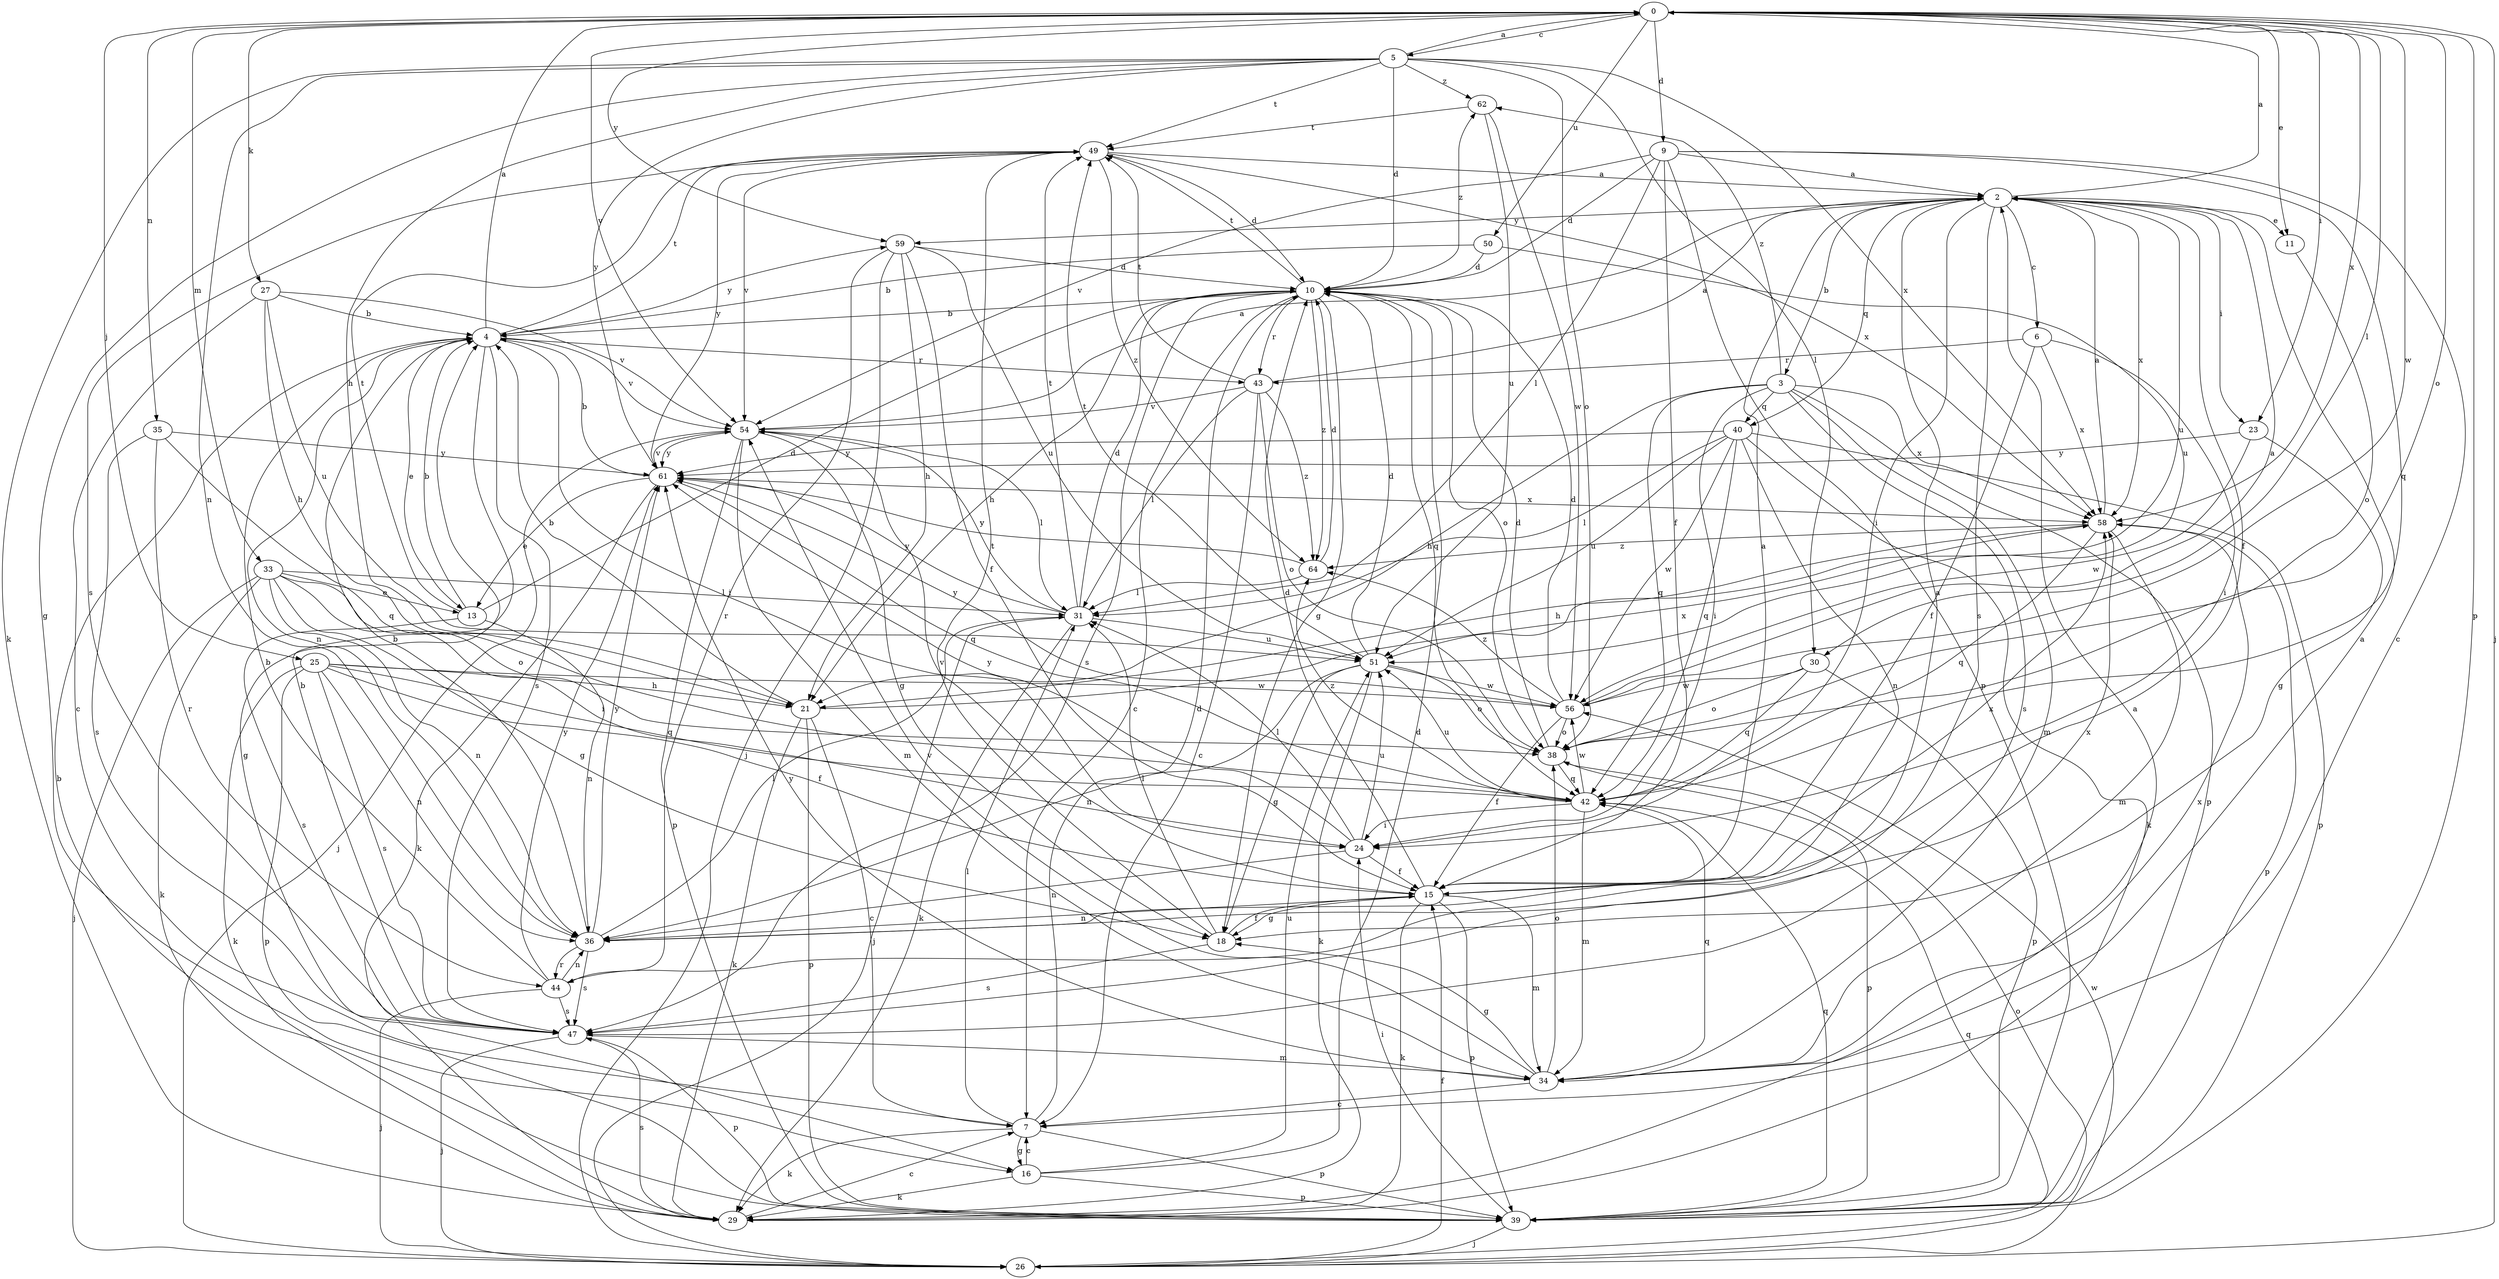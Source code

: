 strict digraph  {
0;
2;
3;
4;
5;
6;
7;
9;
10;
11;
13;
15;
16;
18;
21;
23;
24;
25;
26;
27;
29;
30;
31;
33;
34;
35;
36;
38;
39;
40;
42;
43;
44;
47;
49;
50;
51;
54;
56;
58;
59;
61;
62;
64;
0 -> 5  [label=c];
0 -> 9  [label=d];
0 -> 11  [label=e];
0 -> 23  [label=i];
0 -> 25  [label=j];
0 -> 26  [label=j];
0 -> 27  [label=k];
0 -> 30  [label=l];
0 -> 33  [label=m];
0 -> 35  [label=n];
0 -> 38  [label=o];
0 -> 39  [label=p];
0 -> 50  [label=u];
0 -> 54  [label=v];
0 -> 56  [label=w];
0 -> 58  [label=x];
0 -> 59  [label=y];
2 -> 0  [label=a];
2 -> 3  [label=b];
2 -> 6  [label=c];
2 -> 11  [label=e];
2 -> 15  [label=f];
2 -> 23  [label=i];
2 -> 24  [label=i];
2 -> 40  [label=q];
2 -> 47  [label=s];
2 -> 51  [label=u];
2 -> 58  [label=x];
2 -> 59  [label=y];
3 -> 21  [label=h];
3 -> 24  [label=i];
3 -> 34  [label=m];
3 -> 39  [label=p];
3 -> 40  [label=q];
3 -> 42  [label=q];
3 -> 47  [label=s];
3 -> 58  [label=x];
3 -> 62  [label=z];
4 -> 0  [label=a];
4 -> 13  [label=e];
4 -> 16  [label=g];
4 -> 24  [label=i];
4 -> 36  [label=n];
4 -> 43  [label=r];
4 -> 47  [label=s];
4 -> 49  [label=t];
4 -> 54  [label=v];
4 -> 59  [label=y];
5 -> 0  [label=a];
5 -> 10  [label=d];
5 -> 16  [label=g];
5 -> 21  [label=h];
5 -> 29  [label=k];
5 -> 30  [label=l];
5 -> 36  [label=n];
5 -> 38  [label=o];
5 -> 49  [label=t];
5 -> 58  [label=x];
5 -> 61  [label=y];
5 -> 62  [label=z];
6 -> 15  [label=f];
6 -> 24  [label=i];
6 -> 43  [label=r];
6 -> 58  [label=x];
7 -> 10  [label=d];
7 -> 16  [label=g];
7 -> 29  [label=k];
7 -> 31  [label=l];
7 -> 39  [label=p];
9 -> 2  [label=a];
9 -> 7  [label=c];
9 -> 10  [label=d];
9 -> 15  [label=f];
9 -> 31  [label=l];
9 -> 39  [label=p];
9 -> 42  [label=q];
9 -> 54  [label=v];
10 -> 4  [label=b];
10 -> 7  [label=c];
10 -> 18  [label=g];
10 -> 21  [label=h];
10 -> 38  [label=o];
10 -> 42  [label=q];
10 -> 43  [label=r];
10 -> 47  [label=s];
10 -> 49  [label=t];
10 -> 62  [label=z];
10 -> 64  [label=z];
11 -> 38  [label=o];
13 -> 4  [label=b];
13 -> 10  [label=d];
13 -> 36  [label=n];
13 -> 47  [label=s];
13 -> 49  [label=t];
15 -> 2  [label=a];
15 -> 10  [label=d];
15 -> 18  [label=g];
15 -> 29  [label=k];
15 -> 34  [label=m];
15 -> 36  [label=n];
15 -> 39  [label=p];
15 -> 54  [label=v];
15 -> 58  [label=x];
16 -> 7  [label=c];
16 -> 10  [label=d];
16 -> 29  [label=k];
16 -> 39  [label=p];
16 -> 51  [label=u];
18 -> 15  [label=f];
18 -> 31  [label=l];
18 -> 47  [label=s];
18 -> 49  [label=t];
21 -> 4  [label=b];
21 -> 7  [label=c];
21 -> 29  [label=k];
21 -> 39  [label=p];
21 -> 58  [label=x];
23 -> 18  [label=g];
23 -> 56  [label=w];
23 -> 61  [label=y];
24 -> 15  [label=f];
24 -> 31  [label=l];
24 -> 36  [label=n];
24 -> 51  [label=u];
24 -> 61  [label=y];
25 -> 15  [label=f];
25 -> 21  [label=h];
25 -> 29  [label=k];
25 -> 36  [label=n];
25 -> 39  [label=p];
25 -> 42  [label=q];
25 -> 47  [label=s];
25 -> 56  [label=w];
26 -> 15  [label=f];
26 -> 38  [label=o];
26 -> 42  [label=q];
26 -> 56  [label=w];
27 -> 4  [label=b];
27 -> 7  [label=c];
27 -> 21  [label=h];
27 -> 51  [label=u];
27 -> 54  [label=v];
29 -> 2  [label=a];
29 -> 7  [label=c];
29 -> 47  [label=s];
30 -> 38  [label=o];
30 -> 39  [label=p];
30 -> 42  [label=q];
30 -> 56  [label=w];
31 -> 10  [label=d];
31 -> 26  [label=j];
31 -> 29  [label=k];
31 -> 49  [label=t];
31 -> 51  [label=u];
31 -> 54  [label=v];
31 -> 61  [label=y];
33 -> 13  [label=e];
33 -> 18  [label=g];
33 -> 24  [label=i];
33 -> 26  [label=j];
33 -> 29  [label=k];
33 -> 31  [label=l];
33 -> 36  [label=n];
33 -> 38  [label=o];
34 -> 2  [label=a];
34 -> 7  [label=c];
34 -> 18  [label=g];
34 -> 38  [label=o];
34 -> 42  [label=q];
34 -> 54  [label=v];
34 -> 58  [label=x];
34 -> 61  [label=y];
35 -> 42  [label=q];
35 -> 44  [label=r];
35 -> 47  [label=s];
35 -> 61  [label=y];
36 -> 4  [label=b];
36 -> 31  [label=l];
36 -> 44  [label=r];
36 -> 47  [label=s];
36 -> 58  [label=x];
36 -> 61  [label=y];
38 -> 10  [label=d];
38 -> 39  [label=p];
38 -> 42  [label=q];
39 -> 4  [label=b];
39 -> 24  [label=i];
39 -> 26  [label=j];
39 -> 42  [label=q];
40 -> 29  [label=k];
40 -> 31  [label=l];
40 -> 36  [label=n];
40 -> 39  [label=p];
40 -> 42  [label=q];
40 -> 51  [label=u];
40 -> 56  [label=w];
40 -> 61  [label=y];
42 -> 24  [label=i];
42 -> 34  [label=m];
42 -> 51  [label=u];
42 -> 56  [label=w];
42 -> 64  [label=z];
43 -> 2  [label=a];
43 -> 7  [label=c];
43 -> 31  [label=l];
43 -> 38  [label=o];
43 -> 49  [label=t];
43 -> 54  [label=v];
43 -> 64  [label=z];
44 -> 2  [label=a];
44 -> 4  [label=b];
44 -> 26  [label=j];
44 -> 36  [label=n];
44 -> 47  [label=s];
44 -> 61  [label=y];
47 -> 4  [label=b];
47 -> 26  [label=j];
47 -> 34  [label=m];
47 -> 39  [label=p];
49 -> 2  [label=a];
49 -> 10  [label=d];
49 -> 47  [label=s];
49 -> 54  [label=v];
49 -> 58  [label=x];
49 -> 61  [label=y];
49 -> 64  [label=z];
50 -> 4  [label=b];
50 -> 10  [label=d];
50 -> 51  [label=u];
51 -> 10  [label=d];
51 -> 18  [label=g];
51 -> 29  [label=k];
51 -> 36  [label=n];
51 -> 38  [label=o];
51 -> 49  [label=t];
51 -> 56  [label=w];
54 -> 2  [label=a];
54 -> 18  [label=g];
54 -> 26  [label=j];
54 -> 31  [label=l];
54 -> 34  [label=m];
54 -> 39  [label=p];
54 -> 61  [label=y];
56 -> 2  [label=a];
56 -> 10  [label=d];
56 -> 15  [label=f];
56 -> 38  [label=o];
56 -> 61  [label=y];
56 -> 64  [label=z];
58 -> 2  [label=a];
58 -> 21  [label=h];
58 -> 34  [label=m];
58 -> 39  [label=p];
58 -> 42  [label=q];
58 -> 64  [label=z];
59 -> 10  [label=d];
59 -> 15  [label=f];
59 -> 21  [label=h];
59 -> 26  [label=j];
59 -> 44  [label=r];
59 -> 51  [label=u];
61 -> 4  [label=b];
61 -> 13  [label=e];
61 -> 29  [label=k];
61 -> 42  [label=q];
61 -> 54  [label=v];
61 -> 58  [label=x];
62 -> 49  [label=t];
62 -> 51  [label=u];
62 -> 56  [label=w];
64 -> 10  [label=d];
64 -> 31  [label=l];
64 -> 61  [label=y];
}
